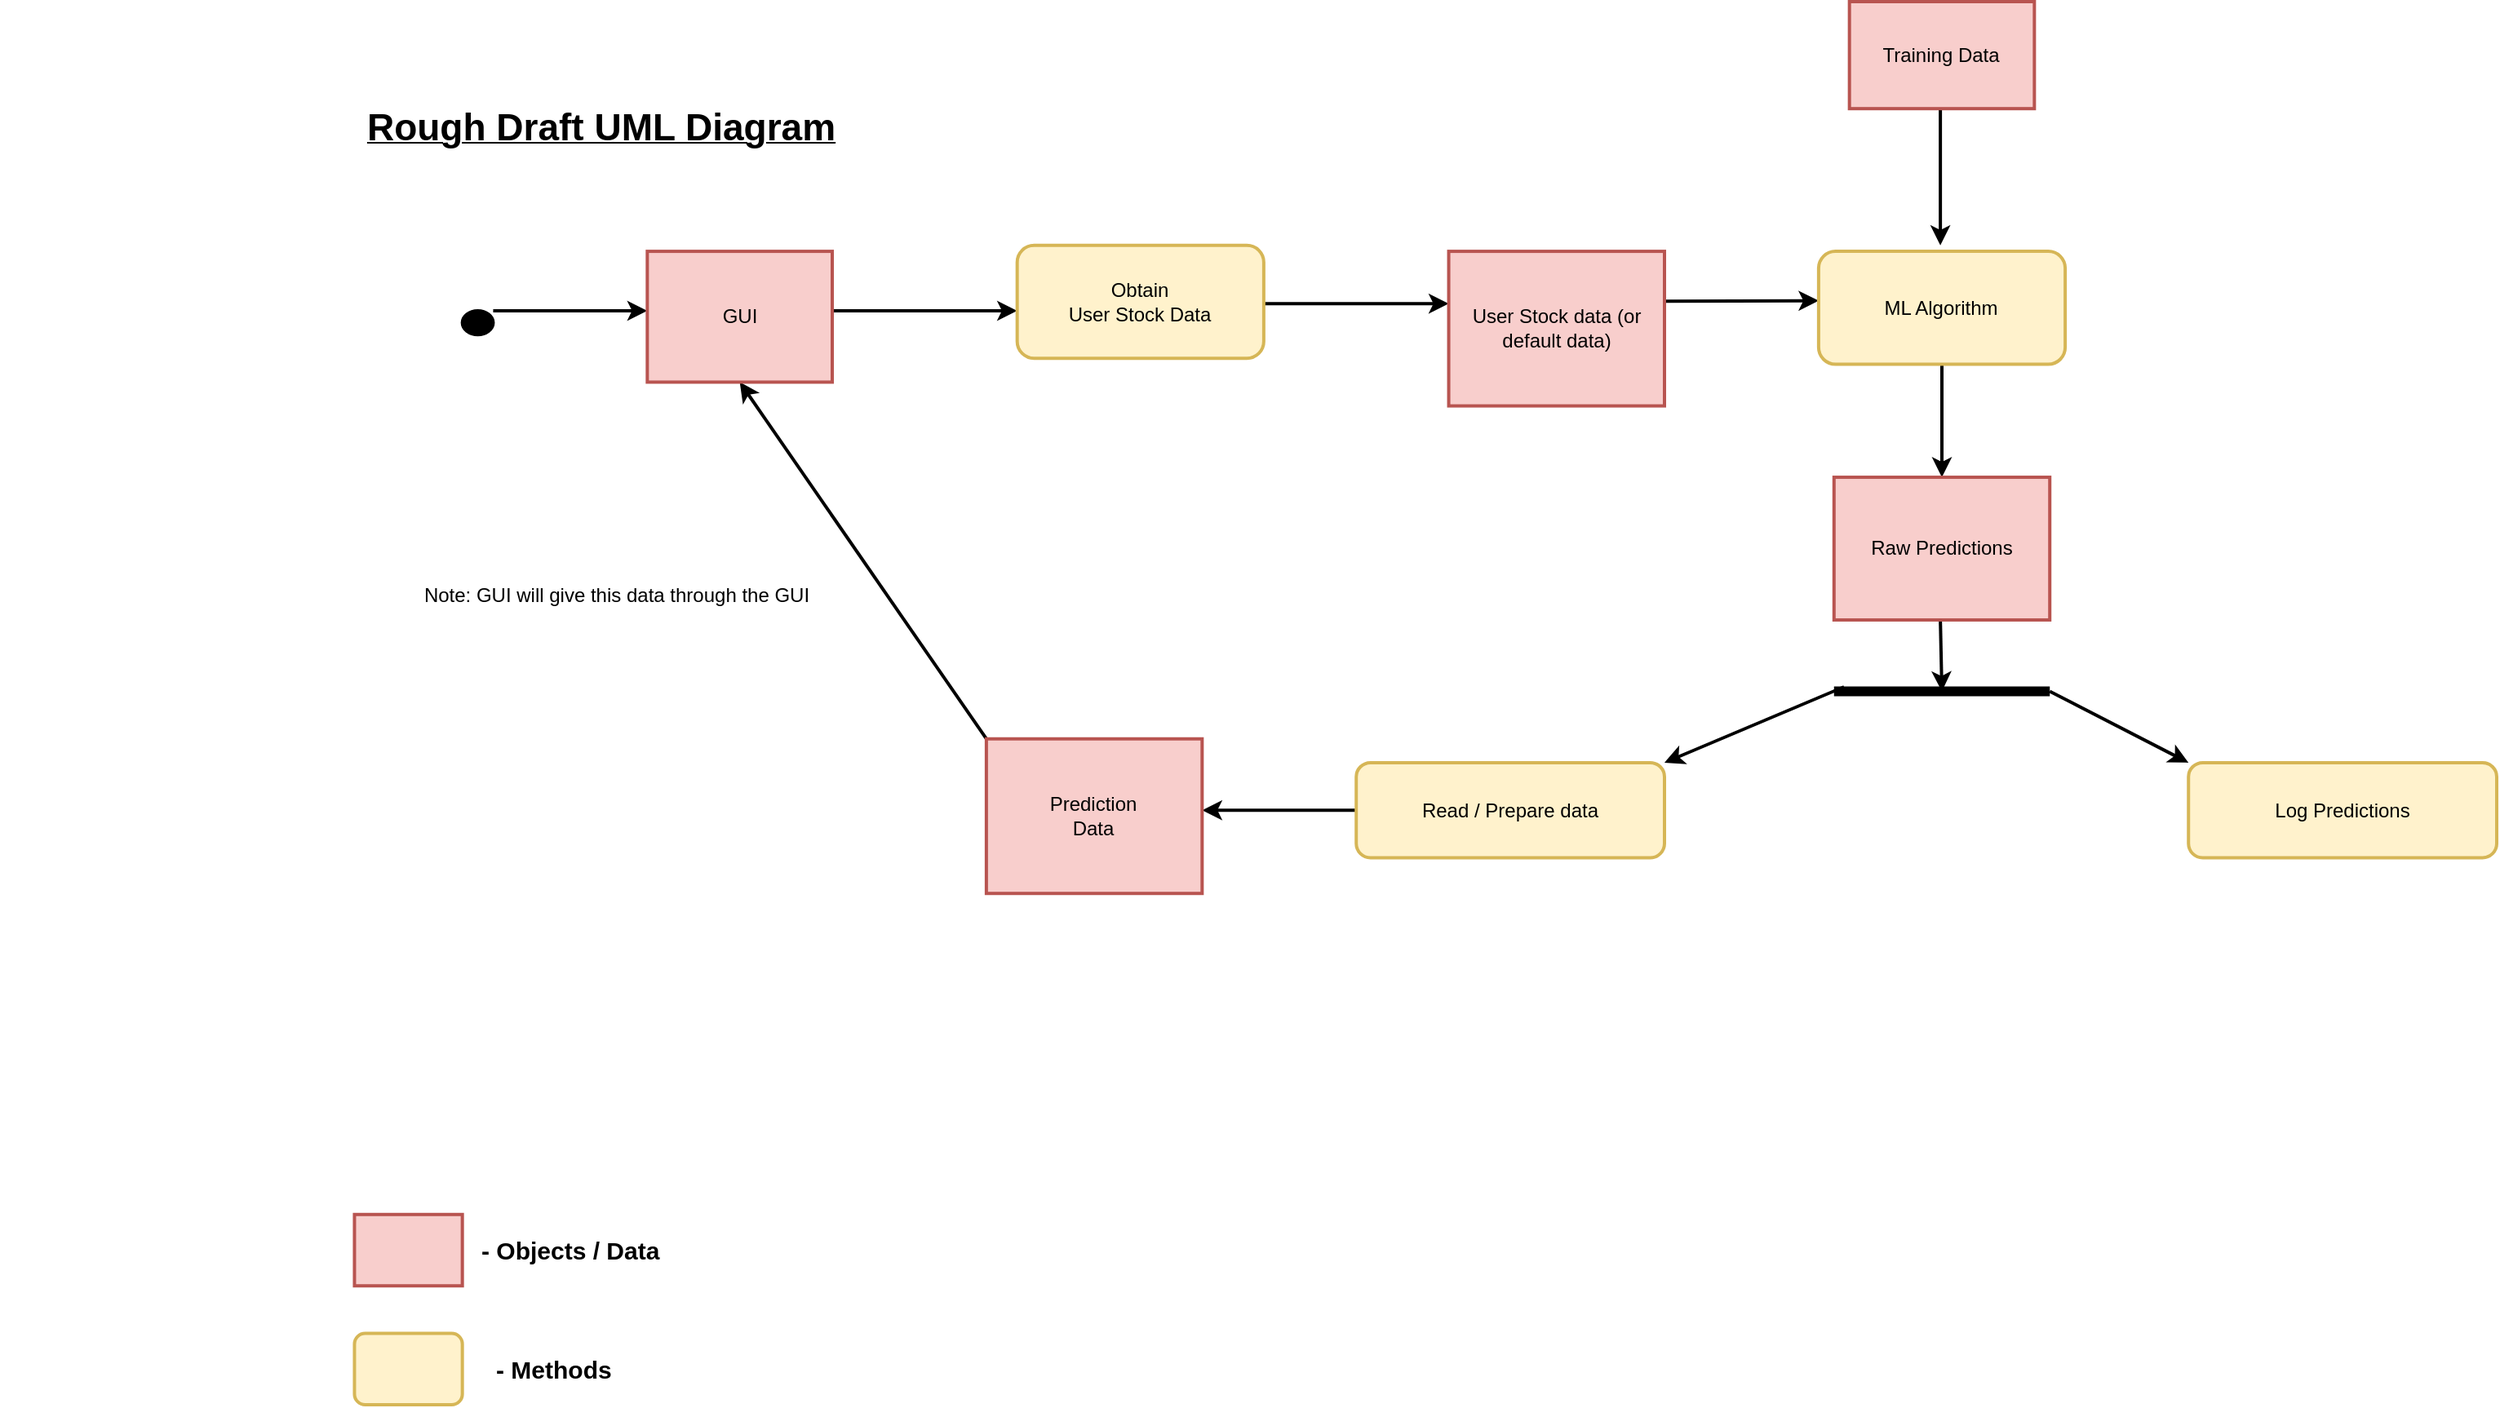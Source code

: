 <mxfile version="24.7.2" type="github">
  <diagram id="C5RBs43oDa-KdzZeNtuy" name="Page-1">
    <mxGraphModel dx="2059" dy="1105" grid="1" gridSize="10" guides="1" tooltips="1" connect="1" arrows="1" fold="1" page="1" pageScale="1" pageWidth="827" pageHeight="1169" math="0" shadow="0">
      <root>
        <mxCell id="WIyWlLk6GJQsqaUBKTNV-0" />
        <mxCell id="WIyWlLk6GJQsqaUBKTNV-1" parent="WIyWlLk6GJQsqaUBKTNV-0" />
        <mxCell id="cX74r-irstFo8AocH613-2" value="" style="group" parent="WIyWlLk6GJQsqaUBKTNV-1" vertex="1" connectable="0">
          <mxGeometry x="-820" y="40" width="1530" height="860" as="geometry" />
        </mxCell>
        <mxCell id="fn--iJWpwkI6Ji2KhRYZ-12" value="" style="ellipse;whiteSpace=wrap;html=1;fillColor=#000000;strokeWidth=2;" parent="cX74r-irstFo8AocH613-2" vertex="1">
          <mxGeometry x="283.333" y="189.492" width="18.889" height="14.576" as="geometry" />
        </mxCell>
        <mxCell id="fn--iJWpwkI6Ji2KhRYZ-13" value="" style="endArrow=classic;html=1;rounded=0;strokeWidth=2;" parent="cX74r-irstFo8AocH613-2" edge="1">
          <mxGeometry width="50" height="50" relative="1" as="geometry">
            <mxPoint x="302.222" y="189.492" as="sourcePoint" />
            <mxPoint x="396.667" y="189.492" as="targetPoint" />
          </mxGeometry>
        </mxCell>
        <mxCell id="fn--iJWpwkI6Ji2KhRYZ-15" value="" style="endArrow=classic;html=1;rounded=0;strokeWidth=2;" parent="cX74r-irstFo8AocH613-2" edge="1">
          <mxGeometry width="50" height="50" relative="1" as="geometry">
            <mxPoint x="510.0" y="189.492" as="sourcePoint" />
            <mxPoint x="623.333" y="189.492" as="targetPoint" />
          </mxGeometry>
        </mxCell>
        <mxCell id="fn--iJWpwkI6Ji2KhRYZ-24" value="" style="endArrow=classic;html=1;rounded=0;strokeWidth=2;" parent="cX74r-irstFo8AocH613-2" edge="1">
          <mxGeometry width="50" height="50" relative="1" as="geometry">
            <mxPoint x="774.444" y="185.119" as="sourcePoint" />
            <mxPoint x="887.778" y="185.119" as="targetPoint" />
          </mxGeometry>
        </mxCell>
        <mxCell id="fn--iJWpwkI6Ji2KhRYZ-26" value="" style="endArrow=classic;html=1;rounded=0;strokeWidth=2;" parent="cX74r-irstFo8AocH613-2" edge="1">
          <mxGeometry width="50" height="50" relative="1" as="geometry">
            <mxPoint x="1020.0" y="183.661" as="sourcePoint" />
            <mxPoint x="1114.444" y="183.297" as="targetPoint" />
          </mxGeometry>
        </mxCell>
        <mxCell id="fn--iJWpwkI6Ji2KhRYZ-30" value="" style="endArrow=classic;html=1;rounded=0;strokeWidth=2;" parent="cX74r-irstFo8AocH613-2" edge="1">
          <mxGeometry width="50" height="50" relative="1" as="geometry">
            <mxPoint x="1189.056" y="65.593" as="sourcePoint" />
            <mxPoint x="1189.056" y="149.407" as="targetPoint" />
          </mxGeometry>
        </mxCell>
        <mxCell id="fn--iJWpwkI6Ji2KhRYZ-35" value="" style="endArrow=classic;html=1;rounded=0;strokeWidth=2;" parent="cX74r-irstFo8AocH613-2" edge="1">
          <mxGeometry width="50" height="50" relative="1" as="geometry">
            <mxPoint x="1190" y="222.288" as="sourcePoint" />
            <mxPoint x="1190" y="291.525" as="targetPoint" />
          </mxGeometry>
        </mxCell>
        <mxCell id="fn--iJWpwkI6Ji2KhRYZ-42" value="" style="endArrow=classic;html=1;rounded=0;strokeWidth=2;" parent="cX74r-irstFo8AocH613-2" edge="1">
          <mxGeometry width="50" height="50" relative="1" as="geometry">
            <mxPoint x="1256.111" y="422.712" as="sourcePoint" />
            <mxPoint x="1341.111" y="466.441" as="targetPoint" />
          </mxGeometry>
        </mxCell>
        <mxCell id="fn--iJWpwkI6Ji2KhRYZ-43" value="" style="endArrow=none;html=1;rounded=0;strokeWidth=6;" parent="cX74r-irstFo8AocH613-2" edge="1">
          <mxGeometry width="50" height="50" relative="1" as="geometry">
            <mxPoint x="1123.889" y="422.712" as="sourcePoint" />
            <mxPoint x="1256.111" y="422.712" as="targetPoint" />
          </mxGeometry>
        </mxCell>
        <mxCell id="fn--iJWpwkI6Ji2KhRYZ-44" value="" style="endArrow=classic;html=1;rounded=0;strokeWidth=2;" parent="cX74r-irstFo8AocH613-2" edge="1">
          <mxGeometry width="50" height="50" relative="1" as="geometry">
            <mxPoint x="1189.056" y="378.983" as="sourcePoint" />
            <mxPoint x="1190" y="422.712" as="targetPoint" />
          </mxGeometry>
        </mxCell>
        <mxCell id="fn--iJWpwkI6Ji2KhRYZ-45" value="Log Predictions" style="rounded=1;whiteSpace=wrap;html=1;strokeWidth=2;fillColor=#fff2cc;strokeColor=#d6b656;" parent="cX74r-irstFo8AocH613-2" vertex="1">
          <mxGeometry x="1341.111" y="466.441" width="188.889" height="58.305" as="geometry" />
        </mxCell>
        <mxCell id="fn--iJWpwkI6Ji2KhRYZ-47" value="" style="endArrow=classic;html=1;rounded=0;strokeWidth=2;" parent="cX74r-irstFo8AocH613-2" edge="1">
          <mxGeometry width="50" height="50" relative="1" as="geometry">
            <mxPoint x="1130" y="420" as="sourcePoint" />
            <mxPoint x="1020.0" y="466.441" as="targetPoint" />
          </mxGeometry>
        </mxCell>
        <mxCell id="fn--iJWpwkI6Ji2KhRYZ-51" value="" style="endArrow=classic;html=1;rounded=0;strokeWidth=2;" parent="cX74r-irstFo8AocH613-2" edge="1">
          <mxGeometry width="50" height="50" relative="1" as="geometry">
            <mxPoint x="831.111" y="495.593" as="sourcePoint" />
            <mxPoint x="736.667" y="495.593" as="targetPoint" />
          </mxGeometry>
        </mxCell>
        <mxCell id="fn--iJWpwkI6Ji2KhRYZ-54" value="" style="endArrow=classic;html=1;rounded=0;entryX=0.5;entryY=1;entryDx=0;entryDy=0;strokeWidth=2;" parent="cX74r-irstFo8AocH613-2" target="fn--iJWpwkI6Ji2KhRYZ-14" edge="1">
          <mxGeometry width="50" height="50" relative="1" as="geometry">
            <mxPoint x="604.444" y="451.864" as="sourcePoint" />
            <mxPoint x="698.889" y="378.983" as="targetPoint" />
          </mxGeometry>
        </mxCell>
        <mxCell id="fn--iJWpwkI6Ji2KhRYZ-56" value="&lt;b&gt;&lt;u&gt;&lt;font style=&quot;font-size: 23px;&quot;&gt;Rough Draft UML Diagram&lt;/font&gt;&lt;/u&gt;&lt;/b&gt;" style="text;html=1;align=center;verticalAlign=middle;whiteSpace=wrap;rounded=0;strokeWidth=2;" parent="cX74r-irstFo8AocH613-2" vertex="1">
          <mxGeometry y="43.729" width="736.667" height="65.593" as="geometry" />
        </mxCell>
        <mxCell id="cX74r-irstFo8AocH613-0" value="" style="group" parent="cX74r-irstFo8AocH613-2" vertex="1" connectable="0">
          <mxGeometry x="217.222" width="1048.333" height="860" as="geometry" />
        </mxCell>
        <mxCell id="fn--iJWpwkI6Ji2KhRYZ-14" value="GUI" style="rounded=0;whiteSpace=wrap;html=1;strokeWidth=2;fillColor=#f8cecc;strokeColor=#b85450;" parent="cX74r-irstFo8AocH613-0" vertex="1">
          <mxGeometry x="179.444" y="153.051" width="113.333" height="80.169" as="geometry" />
        </mxCell>
        <mxCell id="fn--iJWpwkI6Ji2KhRYZ-21" value="&lt;div&gt;Obtain&lt;/div&gt;&lt;div&gt;User Stock Data&lt;/div&gt;" style="rounded=1;whiteSpace=wrap;html=1;strokeWidth=2;fillColor=#fff2cc;strokeColor=#d6b656;" parent="cX74r-irstFo8AocH613-0" vertex="1">
          <mxGeometry x="406.111" y="149.407" width="151.111" height="69.237" as="geometry" />
        </mxCell>
        <mxCell id="fn--iJWpwkI6Ji2KhRYZ-22" value="&lt;div&gt;User Stock data (or default data)&lt;br&gt;&lt;/div&gt;" style="rounded=0;whiteSpace=wrap;html=1;strokeWidth=2;fillColor=#f8cecc;strokeColor=#b85450;" parent="cX74r-irstFo8AocH613-0" vertex="1">
          <mxGeometry x="670.556" y="153.051" width="132.222" height="94.746" as="geometry" />
        </mxCell>
        <mxCell id="fn--iJWpwkI6Ji2KhRYZ-28" value="ML Algorithm" style="rounded=1;whiteSpace=wrap;html=1;strokeWidth=2;fillColor=#fff2cc;strokeColor=#d6b656;" parent="cX74r-irstFo8AocH613-0" vertex="1">
          <mxGeometry x="897.222" y="153.051" width="151.111" height="69.237" as="geometry" />
        </mxCell>
        <mxCell id="fn--iJWpwkI6Ji2KhRYZ-31" value="Training Data" style="rounded=0;whiteSpace=wrap;html=1;strokeWidth=2;fillColor=#f8cecc;strokeColor=#b85450;" parent="cX74r-irstFo8AocH613-0" vertex="1">
          <mxGeometry x="916.111" width="113.333" height="65.593" as="geometry" />
        </mxCell>
        <mxCell id="fn--iJWpwkI6Ji2KhRYZ-37" value="&lt;div&gt;Raw Predictions&lt;/div&gt;" style="rounded=0;whiteSpace=wrap;html=1;strokeWidth=2;fillColor=#f8cecc;strokeColor=#b85450;" parent="cX74r-irstFo8AocH613-0" vertex="1">
          <mxGeometry x="906.667" y="291.525" width="132.222" height="87.458" as="geometry" />
        </mxCell>
        <mxCell id="fn--iJWpwkI6Ji2KhRYZ-50" value="Read / Prepare data" style="rounded=1;whiteSpace=wrap;html=1;strokeWidth=2;fillColor=#fff2cc;strokeColor=#d6b656;" parent="cX74r-irstFo8AocH613-0" vertex="1">
          <mxGeometry x="613.889" y="466.441" width="188.889" height="58.305" as="geometry" />
        </mxCell>
        <mxCell id="fn--iJWpwkI6Ji2KhRYZ-53" value="&lt;div&gt;Prediction&lt;/div&gt;&lt;div&gt;Data&lt;br&gt;&lt;/div&gt;" style="rounded=0;whiteSpace=wrap;html=1;strokeWidth=2;fillColor=#f8cecc;strokeColor=#b85450;" parent="cX74r-irstFo8AocH613-0" vertex="1">
          <mxGeometry x="387.222" y="451.864" width="132.222" height="94.746" as="geometry" />
        </mxCell>
        <mxCell id="fn--iJWpwkI6Ji2KhRYZ-55" value="&lt;div&gt;Note: GUI will give this data through the GUI&lt;/div&gt;" style="text;html=1;align=center;verticalAlign=middle;whiteSpace=wrap;rounded=0;strokeWidth=2;" parent="cX74r-irstFo8AocH613-0" vertex="1">
          <mxGeometry x="9.444" y="335.254" width="302.222" height="58.305" as="geometry" />
        </mxCell>
        <mxCell id="fn--iJWpwkI6Ji2KhRYZ-57" value="" style="rounded=0;whiteSpace=wrap;html=1;strokeWidth=2;fillColor=#f8cecc;strokeColor=#b85450;" parent="cX74r-irstFo8AocH613-0" vertex="1">
          <mxGeometry y="743.39" width="66.111" height="43.729" as="geometry" />
        </mxCell>
        <mxCell id="fn--iJWpwkI6Ji2KhRYZ-60" value="&lt;div style=&quot;font-size: 15px;&quot; align=&quot;left&quot;&gt;&lt;b&gt;- Objects / Data&lt;br&gt;&lt;/b&gt;&lt;/div&gt;" style="text;html=1;align=left;verticalAlign=middle;whiteSpace=wrap;rounded=0;strokeWidth=2;" parent="cX74r-irstFo8AocH613-0" vertex="1">
          <mxGeometry x="75.556" y="743.39" width="217.222" height="43.729" as="geometry" />
        </mxCell>
        <mxCell id="fn--iJWpwkI6Ji2KhRYZ-61" value="" style="rounded=1;whiteSpace=wrap;html=1;strokeWidth=2;fillColor=#fff2cc;strokeColor=#d6b656;" parent="cX74r-irstFo8AocH613-0" vertex="1">
          <mxGeometry y="816.271" width="66.111" height="43.729" as="geometry" />
        </mxCell>
        <mxCell id="fn--iJWpwkI6Ji2KhRYZ-64" value="&lt;div style=&quot;font-size: 15px;&quot; align=&quot;left&quot;&gt;&lt;b&gt;- Methods&lt;br&gt;&lt;/b&gt;&lt;/div&gt;" style="text;html=1;align=left;verticalAlign=middle;whiteSpace=wrap;rounded=0;strokeWidth=2;" parent="cX74r-irstFo8AocH613-0" vertex="1">
          <mxGeometry x="85" y="816.271" width="217.222" height="43.729" as="geometry" />
        </mxCell>
      </root>
    </mxGraphModel>
  </diagram>
</mxfile>
